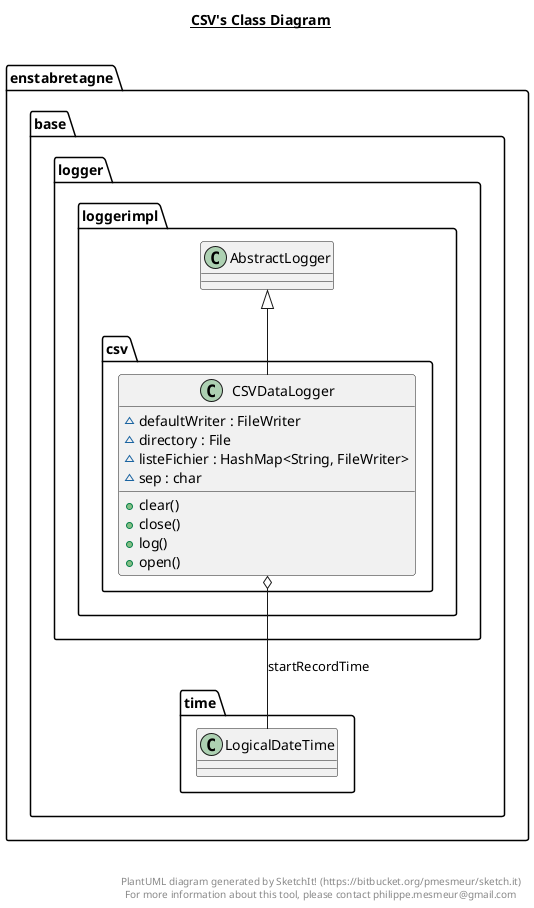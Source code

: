 @startuml

title __CSV's Class Diagram__\n

  namespace enstabretagne.base {
    namespace logger {
      namespace loggerimpl {
        namespace csv {
          class enstabretagne.base.logger.loggerimpl.csv.CSVDataLogger {
              ~ defaultWriter : FileWriter
              ~ directory : File
              ~ listeFichier : HashMap<String, FileWriter>
              ~ sep : char
              + clear()
              + close()
              + log()
              + open()
          }
        }
      }
    }
  }
  

  enstabretagne.base.logger.loggerimpl.csv.CSVDataLogger -up-|> enstabretagne.base.logger.loggerimpl.AbstractLogger
  enstabretagne.base.logger.loggerimpl.csv.CSVDataLogger o-- enstabretagne.base.time.LogicalDateTime : startRecordTime


right footer


PlantUML diagram generated by SketchIt! (https://bitbucket.org/pmesmeur/sketch.it)
For more information about this tool, please contact philippe.mesmeur@gmail.com
endfooter

@enduml
